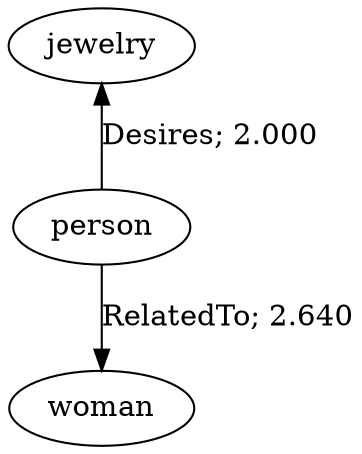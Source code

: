 // The path the concepts from "jewelry" to "woman".Path Length: 2; Weight Sum: 4.640454506330302; Average Weight: 2.320227253165151
digraph "1_c---jewelry-woman---PLen2_WSum4.640_WAvg2.320" {
	0 [label=jewelry]
	1 [label=person]
	2 [label=woman]
	0 -> 1 [label="Desires; 2.000" dir=back weight=2.000]
	1 -> 2 [label="RelatedTo; 2.640" dir=forward weight=2.640]
}

